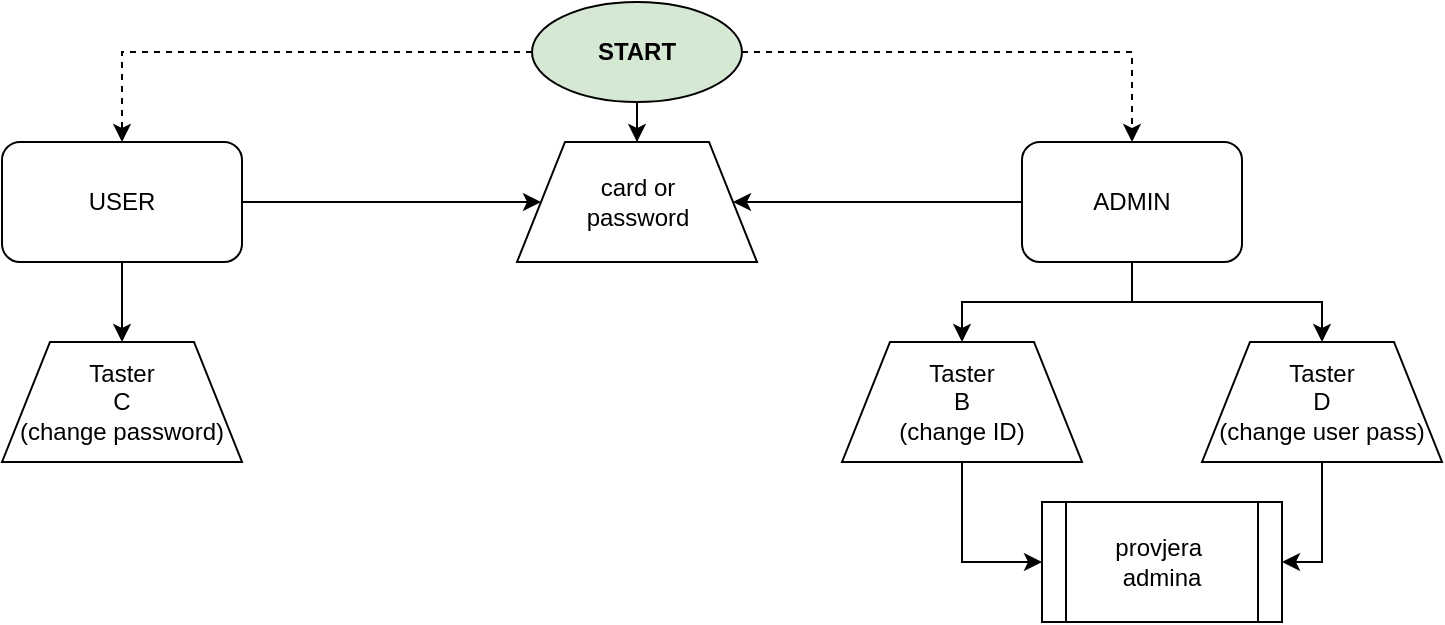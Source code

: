 <mxfile version="12.4.7" type="github"><diagram id="DGjFqFuXn58YUD2aSJ77" name="Page-1"><mxGraphModel dx="1038" dy="548" grid="1" gridSize="10" guides="1" tooltips="1" connect="1" arrows="1" fold="1" page="1" pageScale="1" pageWidth="850" pageHeight="1100" math="0" shadow="0"><root><mxCell id="0"/><mxCell id="1" parent="0"/><mxCell id="g774XfdUUWt_b6QXyq3h-13" value="" style="edgeStyle=orthogonalEdgeStyle;rounded=0;orthogonalLoop=1;jettySize=auto;html=1;entryX=0.5;entryY=0;entryDx=0;entryDy=0;" edge="1" parent="1" source="g774XfdUUWt_b6QXyq3h-1" target="g774XfdUUWt_b6QXyq3h-24"><mxGeometry relative="1" as="geometry"><mxPoint x="418" y="120" as="targetPoint"/></mxGeometry></mxCell><mxCell id="g774XfdUUWt_b6QXyq3h-21" value="" style="edgeStyle=orthogonalEdgeStyle;rounded=0;orthogonalLoop=1;jettySize=auto;html=1;entryX=0.5;entryY=0;entryDx=0;entryDy=0;dashed=1;" edge="1" parent="1" source="g774XfdUUWt_b6QXyq3h-1" target="g774XfdUUWt_b6QXyq3h-18"><mxGeometry relative="1" as="geometry"><mxPoint x="190" y="65" as="targetPoint"/></mxGeometry></mxCell><mxCell id="g774XfdUUWt_b6QXyq3h-22" style="edgeStyle=orthogonalEdgeStyle;rounded=0;orthogonalLoop=1;jettySize=auto;html=1;exitX=1;exitY=0.5;exitDx=0;exitDy=0;entryX=0.5;entryY=0;entryDx=0;entryDy=0;dashed=1;" edge="1" parent="1" source="g774XfdUUWt_b6QXyq3h-1" target="g774XfdUUWt_b6QXyq3h-19"><mxGeometry relative="1" as="geometry"><mxPoint x="680" y="65" as="targetPoint"/></mxGeometry></mxCell><mxCell id="g774XfdUUWt_b6QXyq3h-1" value="START" style="ellipse;whiteSpace=wrap;html=1;fillColor=#d5e8d4;strokeColor=#000000;gradientColor=none;shadow=0;fontStyle=1;labelBackgroundColor=none;labelBorderColor=none;" vertex="1" parent="1"><mxGeometry x="365" y="40" width="105" height="50" as="geometry"/></mxCell><mxCell id="g774XfdUUWt_b6QXyq3h-26" value="" style="edgeStyle=orthogonalEdgeStyle;rounded=0;orthogonalLoop=1;jettySize=auto;html=1;entryX=0;entryY=0.5;entryDx=0;entryDy=0;" edge="1" parent="1" source="g774XfdUUWt_b6QXyq3h-18" target="g774XfdUUWt_b6QXyq3h-24"><mxGeometry relative="1" as="geometry"><mxPoint x="300" y="150" as="targetPoint"/></mxGeometry></mxCell><mxCell id="g774XfdUUWt_b6QXyq3h-30" value="" style="edgeStyle=orthogonalEdgeStyle;rounded=0;orthogonalLoop=1;jettySize=auto;html=1;" edge="1" parent="1" source="g774XfdUUWt_b6QXyq3h-18" target="g774XfdUUWt_b6QXyq3h-29"><mxGeometry relative="1" as="geometry"/></mxCell><mxCell id="g774XfdUUWt_b6QXyq3h-18" value="USER" style="rounded=1;whiteSpace=wrap;html=1;shadow=0;labelBackgroundColor=none;strokeColor=#000000;gradientColor=none;" vertex="1" parent="1"><mxGeometry x="100" y="110" width="120" height="60" as="geometry"/></mxCell><mxCell id="g774XfdUUWt_b6QXyq3h-28" value="" style="edgeStyle=orthogonalEdgeStyle;rounded=0;orthogonalLoop=1;jettySize=auto;html=1;entryX=1;entryY=0.5;entryDx=0;entryDy=0;" edge="1" parent="1" source="g774XfdUUWt_b6QXyq3h-19" target="g774XfdUUWt_b6QXyq3h-24"><mxGeometry relative="1" as="geometry"><mxPoint x="530" y="150" as="targetPoint"/><Array as="points"/></mxGeometry></mxCell><mxCell id="g774XfdUUWt_b6QXyq3h-34" value="" style="edgeStyle=orthogonalEdgeStyle;rounded=0;orthogonalLoop=1;jettySize=auto;html=1;" edge="1" parent="1" source="g774XfdUUWt_b6QXyq3h-19" target="g774XfdUUWt_b6QXyq3h-32"><mxGeometry relative="1" as="geometry"><Array as="points"><mxPoint x="665" y="190"/><mxPoint x="580" y="190"/></Array></mxGeometry></mxCell><mxCell id="g774XfdUUWt_b6QXyq3h-36" value="" style="edgeStyle=orthogonalEdgeStyle;rounded=0;orthogonalLoop=1;jettySize=auto;html=1;entryX=0.5;entryY=0;entryDx=0;entryDy=0;" edge="1" parent="1" source="g774XfdUUWt_b6QXyq3h-19" target="g774XfdUUWt_b6QXyq3h-31"><mxGeometry relative="1" as="geometry"><mxPoint x="800" y="150" as="targetPoint"/><Array as="points"><mxPoint x="665" y="190"/><mxPoint x="760" y="190"/></Array></mxGeometry></mxCell><mxCell id="g774XfdUUWt_b6QXyq3h-19" value="ADMIN" style="rounded=1;whiteSpace=wrap;html=1;shadow=0;labelBackgroundColor=none;strokeColor=#000000;gradientColor=none;" vertex="1" parent="1"><mxGeometry x="610" y="110" width="110" height="60" as="geometry"/></mxCell><mxCell id="g774XfdUUWt_b6QXyq3h-24" value="card or&lt;br&gt;password" style="shape=trapezoid;perimeter=trapezoidPerimeter;whiteSpace=wrap;html=1;shadow=0;labelBackgroundColor=none;strokeColor=#000000;gradientColor=none;" vertex="1" parent="1"><mxGeometry x="357.5" y="110" width="120" height="60" as="geometry"/></mxCell><mxCell id="g774XfdUUWt_b6QXyq3h-29" value="Taster&lt;br&gt;C&lt;br&gt;(change password)" style="shape=trapezoid;perimeter=trapezoidPerimeter;whiteSpace=wrap;html=1;shadow=0;labelBackgroundColor=none;strokeColor=#000000;gradientColor=none;" vertex="1" parent="1"><mxGeometry x="100" y="210" width="120" height="60" as="geometry"/></mxCell><mxCell id="g774XfdUUWt_b6QXyq3h-39" value="" style="edgeStyle=orthogonalEdgeStyle;rounded=0;orthogonalLoop=1;jettySize=auto;html=1;entryX=1;entryY=0.5;entryDx=0;entryDy=0;" edge="1" parent="1" source="g774XfdUUWt_b6QXyq3h-31" target="g774XfdUUWt_b6QXyq3h-37"><mxGeometry relative="1" as="geometry"><mxPoint x="760" y="361" as="targetPoint"/></mxGeometry></mxCell><mxCell id="g774XfdUUWt_b6QXyq3h-31" value="Taster&lt;br&gt;D&lt;br&gt;(change user pass)" style="shape=trapezoid;perimeter=trapezoidPerimeter;whiteSpace=wrap;html=1;shadow=0;labelBackgroundColor=none;strokeColor=#000000;gradientColor=none;" vertex="1" parent="1"><mxGeometry x="700" y="210" width="120" height="60" as="geometry"/></mxCell><mxCell id="g774XfdUUWt_b6QXyq3h-40" style="edgeStyle=orthogonalEdgeStyle;rounded=0;orthogonalLoop=1;jettySize=auto;html=1;exitX=0.5;exitY=1;exitDx=0;exitDy=0;entryX=0;entryY=0.5;entryDx=0;entryDy=0;" edge="1" parent="1" source="g774XfdUUWt_b6QXyq3h-32" target="g774XfdUUWt_b6QXyq3h-37"><mxGeometry relative="1" as="geometry"/></mxCell><mxCell id="g774XfdUUWt_b6QXyq3h-32" value="Taster&lt;br&gt;B&lt;br&gt;(change ID)" style="shape=trapezoid;perimeter=trapezoidPerimeter;whiteSpace=wrap;html=1;shadow=0;labelBackgroundColor=none;strokeColor=#000000;gradientColor=none;" vertex="1" parent="1"><mxGeometry x="520" y="210" width="120" height="60" as="geometry"/></mxCell><mxCell id="g774XfdUUWt_b6QXyq3h-37" value="provjera&amp;nbsp;&lt;br&gt;admina" style="shape=process;whiteSpace=wrap;html=1;backgroundOutline=1;shadow=0;labelBackgroundColor=none;strokeColor=#000000;gradientColor=none;" vertex="1" parent="1"><mxGeometry x="620" y="290" width="120" height="60" as="geometry"/></mxCell></root></mxGraphModel></diagram></mxfile>